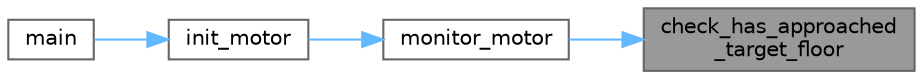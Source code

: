 digraph "check_has_approached_target_floor"
{
 // LATEX_PDF_SIZE
  bgcolor="transparent";
  edge [fontname=Helvetica,fontsize=10,labelfontname=Helvetica,labelfontsize=10];
  node [fontname=Helvetica,fontsize=10,shape=box,height=0.2,width=0.4];
  rankdir="RL";
  Node1 [id="Node000001",label="check_has_approached\l_target_floor",height=0.2,width=0.4,color="gray40", fillcolor="grey60", style="filled", fontcolor="black",tooltip="Checks if the motor is approaching the target floor."];
  Node1 -> Node2 [id="edge1_Node000001_Node000002",dir="back",color="steelblue1",style="solid",tooltip=" "];
  Node2 [id="Node000002",label="monitor_motor",height=0.2,width=0.4,color="grey40", fillcolor="white", style="filled",URL="$motor_8c.html#abe79058298b250a2532f374868df320c",tooltip="Monitors and adjusts the motor's speed and direction in real-time."];
  Node2 -> Node3 [id="edge2_Node000002_Node000003",dir="back",color="steelblue1",style="solid",tooltip=" "];
  Node3 [id="Node000003",label="init_motor",height=0.2,width=0.4,color="grey40", fillcolor="white", style="filled",URL="$motor_8c.html#a10f8eee1390e28e414927e87161afb6d",tooltip="Initializes the motor task but does not activate it initially."];
  Node3 -> Node4 [id="edge3_Node000003_Node000004",dir="back",color="steelblue1",style="solid",tooltip=" "];
  Node4 [id="Node000004",label="main",height=0.2,width=0.4,color="grey40", fillcolor="white", style="filled",URL="$main_8c.html#acdef7a1fd863a6d3770c1268cb06add3",tooltip=" "];
}
